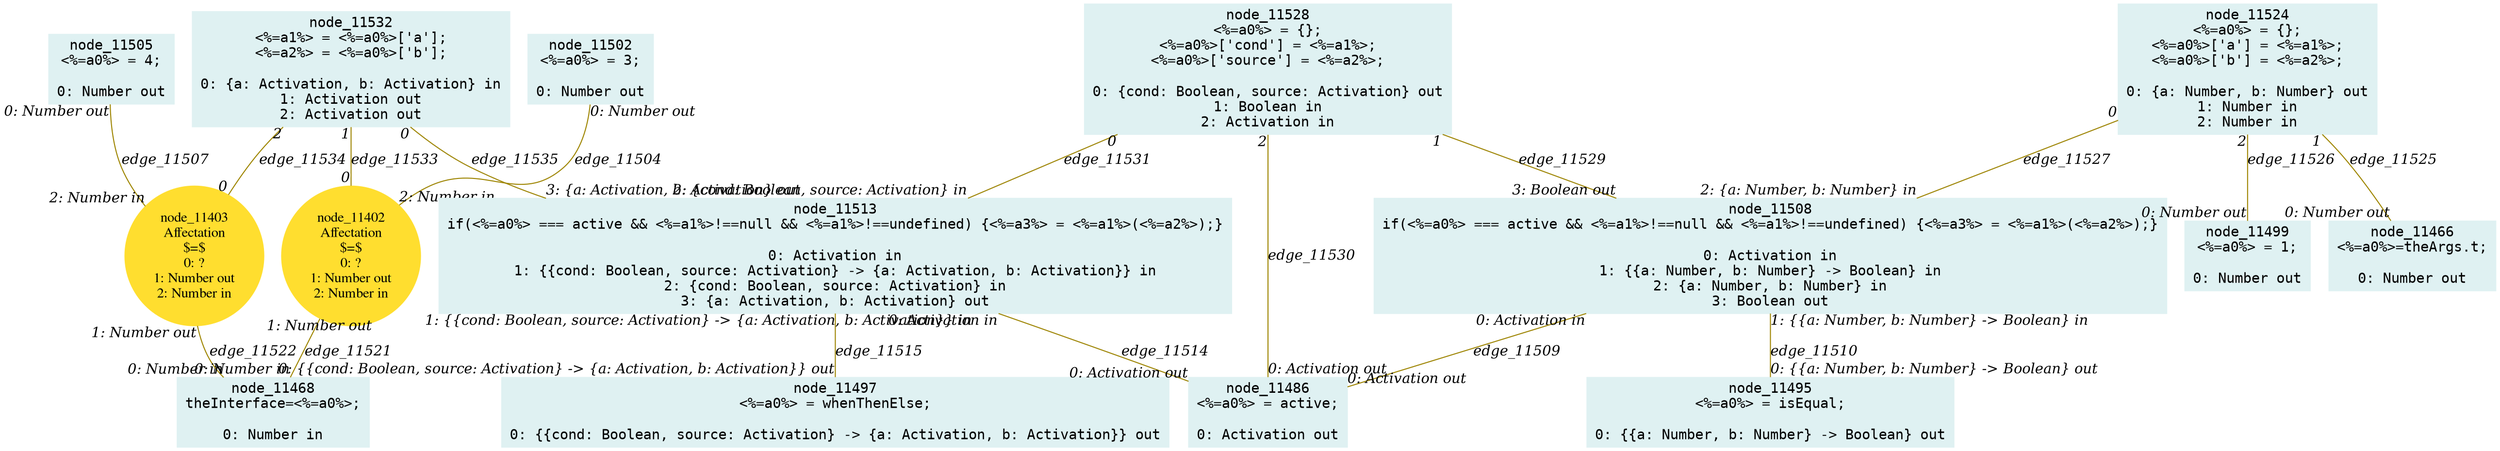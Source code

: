 digraph g{node_11402 [shape="ellipse", style="filled", color="#ffde2f", fontname="Times", label="node_11402
Affectation
$=$
0: ?
1: Number out
2: Number in" ]
node_11403 [shape="ellipse", style="filled", color="#ffde2f", fontname="Times", label="node_11403
Affectation
$=$
0: ?
1: Number out
2: Number in" ]
node_11466 [shape="box", style="filled", color="#dff1f2", fontname="Courier", label="node_11466
<%=a0%>=theArgs.t;

0: Number out" ]
node_11468 [shape="box", style="filled", color="#dff1f2", fontname="Courier", label="node_11468
theInterface=<%=a0%>;

0: Number in" ]
node_11486 [shape="box", style="filled", color="#dff1f2", fontname="Courier", label="node_11486
<%=a0%> = active;

0: Activation out" ]
node_11495 [shape="box", style="filled", color="#dff1f2", fontname="Courier", label="node_11495
<%=a0%> = isEqual;

0: {{a: Number, b: Number} -> Boolean} out" ]
node_11497 [shape="box", style="filled", color="#dff1f2", fontname="Courier", label="node_11497
<%=a0%> = whenThenElse;

0: {{cond: Boolean, source: Activation} -> {a: Activation, b: Activation}} out" ]
node_11499 [shape="box", style="filled", color="#dff1f2", fontname="Courier", label="node_11499
<%=a0%> = 1;

0: Number out" ]
node_11502 [shape="box", style="filled", color="#dff1f2", fontname="Courier", label="node_11502
<%=a0%> = 3;

0: Number out" ]
node_11505 [shape="box", style="filled", color="#dff1f2", fontname="Courier", label="node_11505
<%=a0%> = 4;

0: Number out" ]
node_11508 [shape="box", style="filled", color="#dff1f2", fontname="Courier", label="node_11508
if(<%=a0%> === active && <%=a1%>!==null && <%=a1%>!==undefined) {<%=a3%> = <%=a1%>(<%=a2%>);}

0: Activation in
1: {{a: Number, b: Number} -> Boolean} in
2: {a: Number, b: Number} in
3: Boolean out" ]
node_11513 [shape="box", style="filled", color="#dff1f2", fontname="Courier", label="node_11513
if(<%=a0%> === active && <%=a1%>!==null && <%=a1%>!==undefined) {<%=a3%> = <%=a1%>(<%=a2%>);}

0: Activation in
1: {{cond: Boolean, source: Activation} -> {a: Activation, b: Activation}} in
2: {cond: Boolean, source: Activation} in
3: {a: Activation, b: Activation} out" ]
node_11524 [shape="box", style="filled", color="#dff1f2", fontname="Courier", label="node_11524
<%=a0%> = {};
<%=a0%>['a'] = <%=a1%>;
<%=a0%>['b'] = <%=a2%>;

0: {a: Number, b: Number} out
1: Number in
2: Number in" ]
node_11528 [shape="box", style="filled", color="#dff1f2", fontname="Courier", label="node_11528
<%=a0%> = {};
<%=a0%>['cond'] = <%=a1%>;
<%=a0%>['source'] = <%=a2%>;

0: {cond: Boolean, source: Activation} out
1: Boolean in
2: Activation in" ]
node_11532 [shape="box", style="filled", color="#dff1f2", fontname="Courier", label="node_11532
<%=a1%> = <%=a0%>['a'];
<%=a2%> = <%=a0%>['b'];

0: {a: Activation, b: Activation} in
1: Activation out
2: Activation out" ]
node_11502 -> node_11402 [dir=none, arrowHead=none, fontname="Times-Italic", arrowsize=1, color="#9d8400", label="edge_11504",  headlabel="2: Number in", taillabel="0: Number out" ]
node_11505 -> node_11403 [dir=none, arrowHead=none, fontname="Times-Italic", arrowsize=1, color="#9d8400", label="edge_11507",  headlabel="2: Number in", taillabel="0: Number out" ]
node_11508 -> node_11486 [dir=none, arrowHead=none, fontname="Times-Italic", arrowsize=1, color="#9d8400", label="edge_11509",  headlabel="0: Activation out", taillabel="0: Activation in" ]
node_11508 -> node_11495 [dir=none, arrowHead=none, fontname="Times-Italic", arrowsize=1, color="#9d8400", label="edge_11510",  headlabel="0: {{a: Number, b: Number} -> Boolean} out", taillabel="1: {{a: Number, b: Number} -> Boolean} in" ]
node_11513 -> node_11486 [dir=none, arrowHead=none, fontname="Times-Italic", arrowsize=1, color="#9d8400", label="edge_11514",  headlabel="0: Activation out", taillabel="0: Activation in" ]
node_11513 -> node_11497 [dir=none, arrowHead=none, fontname="Times-Italic", arrowsize=1, color="#9d8400", label="edge_11515",  headlabel="0: {{cond: Boolean, source: Activation} -> {a: Activation, b: Activation}} out", taillabel="1: {{cond: Boolean, source: Activation} -> {a: Activation, b: Activation}} in" ]
node_11402 -> node_11468 [dir=none, arrowHead=none, fontname="Times-Italic", arrowsize=1, color="#9d8400", label="edge_11521",  headlabel="0: Number in", taillabel="1: Number out" ]
node_11403 -> node_11468 [dir=none, arrowHead=none, fontname="Times-Italic", arrowsize=1, color="#9d8400", label="edge_11522",  headlabel="0: Number in", taillabel="1: Number out" ]
node_11524 -> node_11466 [dir=none, arrowHead=none, fontname="Times-Italic", arrowsize=1, color="#9d8400", label="edge_11525",  headlabel="0: Number out", taillabel="1" ]
node_11524 -> node_11499 [dir=none, arrowHead=none, fontname="Times-Italic", arrowsize=1, color="#9d8400", label="edge_11526",  headlabel="0: Number out", taillabel="2" ]
node_11524 -> node_11508 [dir=none, arrowHead=none, fontname="Times-Italic", arrowsize=1, color="#9d8400", label="edge_11527",  headlabel="2: {a: Number, b: Number} in", taillabel="0" ]
node_11528 -> node_11508 [dir=none, arrowHead=none, fontname="Times-Italic", arrowsize=1, color="#9d8400", label="edge_11529",  headlabel="3: Boolean out", taillabel="1" ]
node_11528 -> node_11486 [dir=none, arrowHead=none, fontname="Times-Italic", arrowsize=1, color="#9d8400", label="edge_11530",  headlabel="0: Activation out", taillabel="2" ]
node_11528 -> node_11513 [dir=none, arrowHead=none, fontname="Times-Italic", arrowsize=1, color="#9d8400", label="edge_11531",  headlabel="2: {cond: Boolean, source: Activation} in", taillabel="0" ]
node_11532 -> node_11402 [dir=none, arrowHead=none, fontname="Times-Italic", arrowsize=1, color="#9d8400", label="edge_11533",  headlabel="0", taillabel="1" ]
node_11532 -> node_11403 [dir=none, arrowHead=none, fontname="Times-Italic", arrowsize=1, color="#9d8400", label="edge_11534",  headlabel="0", taillabel="2" ]
node_11532 -> node_11513 [dir=none, arrowHead=none, fontname="Times-Italic", arrowsize=1, color="#9d8400", label="edge_11535",  headlabel="3: {a: Activation, b: Activation} out", taillabel="0" ]
}
